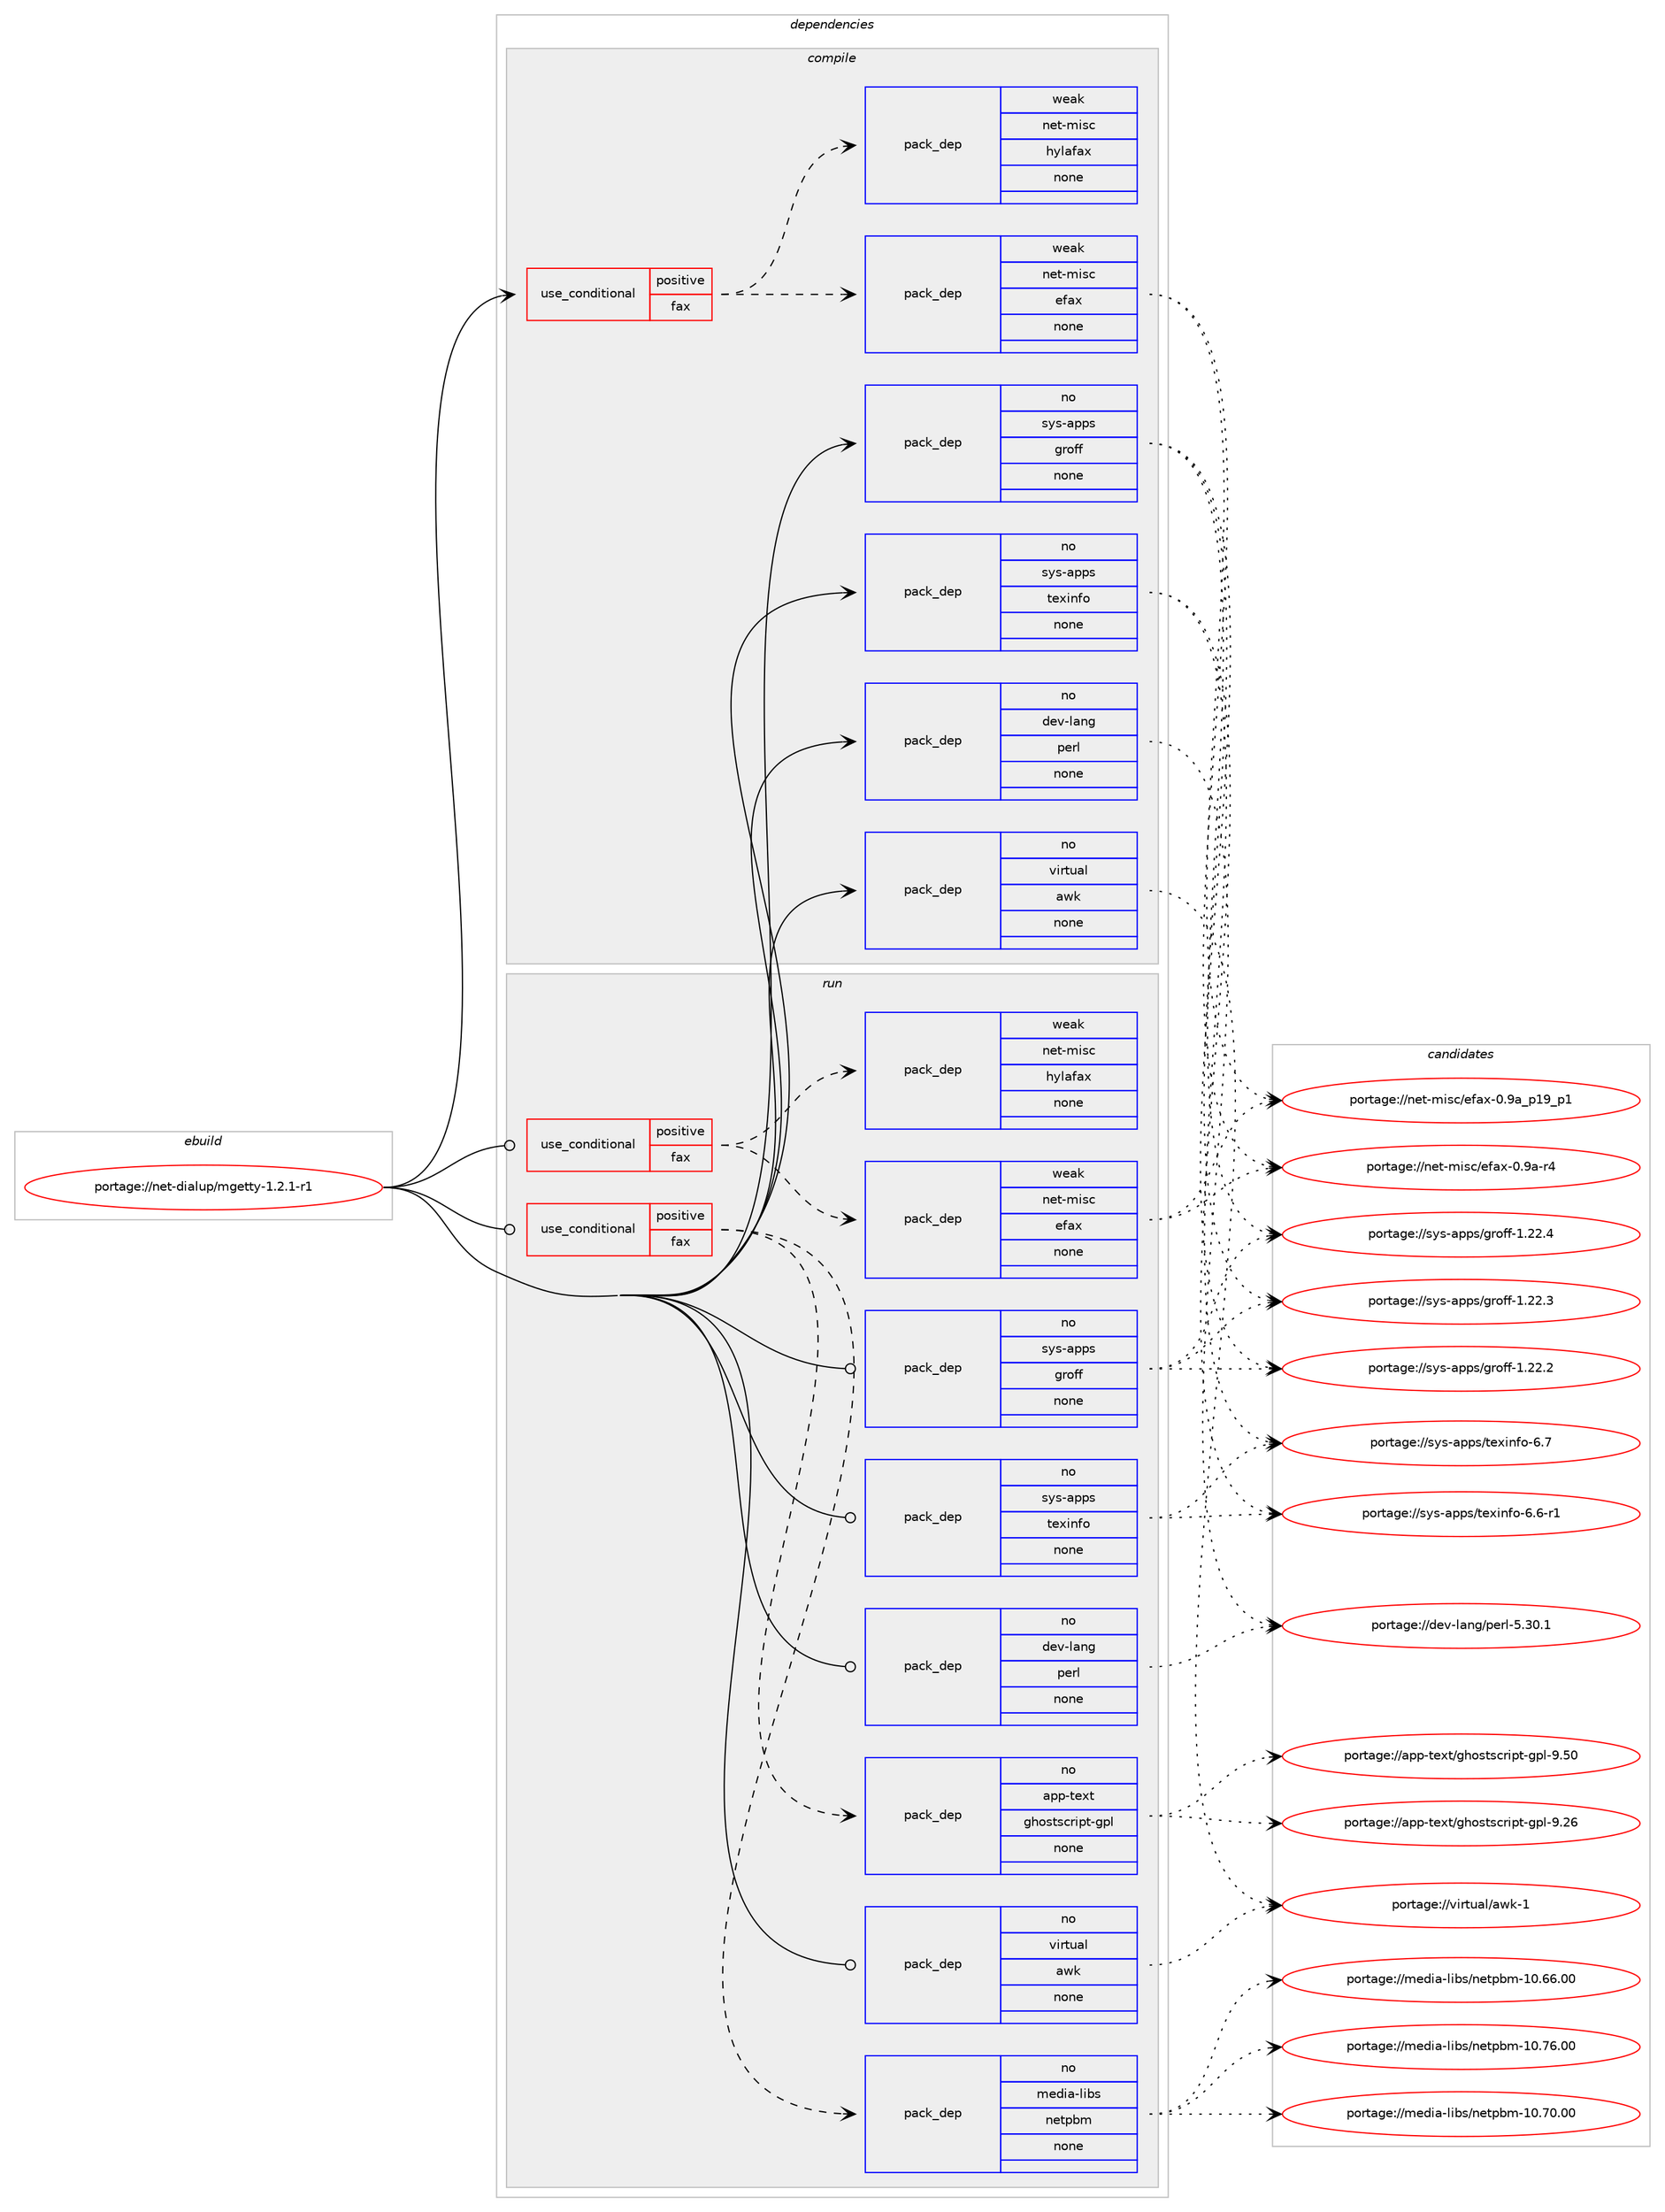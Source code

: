 digraph prolog {

# *************
# Graph options
# *************

newrank=true;
concentrate=true;
compound=true;
graph [rankdir=LR,fontname=Helvetica,fontsize=10,ranksep=1.5];#, ranksep=2.5, nodesep=0.2];
edge  [arrowhead=vee];
node  [fontname=Helvetica,fontsize=10];

# **********
# The ebuild
# **********

subgraph cluster_leftcol {
color=gray;
rank=same;
label=<<i>ebuild</i>>;
id [label="portage://net-dialup/mgetty-1.2.1-r1", color=red, width=4, href="../net-dialup/mgetty-1.2.1-r1.svg"];
}

# ****************
# The dependencies
# ****************

subgraph cluster_midcol {
color=gray;
label=<<i>dependencies</i>>;
subgraph cluster_compile {
fillcolor="#eeeeee";
style=filled;
label=<<i>compile</i>>;
subgraph cond30118 {
dependency136862 [label=<<TABLE BORDER="0" CELLBORDER="1" CELLSPACING="0" CELLPADDING="4"><TR><TD ROWSPAN="3" CELLPADDING="10">use_conditional</TD></TR><TR><TD>positive</TD></TR><TR><TD>fax</TD></TR></TABLE>>, shape=none, color=red];
subgraph pack104424 {
dependency136863 [label=<<TABLE BORDER="0" CELLBORDER="1" CELLSPACING="0" CELLPADDING="4" WIDTH="220"><TR><TD ROWSPAN="6" CELLPADDING="30">pack_dep</TD></TR><TR><TD WIDTH="110">weak</TD></TR><TR><TD>net-misc</TD></TR><TR><TD>efax</TD></TR><TR><TD>none</TD></TR><TR><TD></TD></TR></TABLE>>, shape=none, color=blue];
}
dependency136862:e -> dependency136863:w [weight=20,style="dashed",arrowhead="vee"];
subgraph pack104425 {
dependency136864 [label=<<TABLE BORDER="0" CELLBORDER="1" CELLSPACING="0" CELLPADDING="4" WIDTH="220"><TR><TD ROWSPAN="6" CELLPADDING="30">pack_dep</TD></TR><TR><TD WIDTH="110">weak</TD></TR><TR><TD>net-misc</TD></TR><TR><TD>hylafax</TD></TR><TR><TD>none</TD></TR><TR><TD></TD></TR></TABLE>>, shape=none, color=blue];
}
dependency136862:e -> dependency136864:w [weight=20,style="dashed",arrowhead="vee"];
}
id:e -> dependency136862:w [weight=20,style="solid",arrowhead="vee"];
subgraph pack104426 {
dependency136865 [label=<<TABLE BORDER="0" CELLBORDER="1" CELLSPACING="0" CELLPADDING="4" WIDTH="220"><TR><TD ROWSPAN="6" CELLPADDING="30">pack_dep</TD></TR><TR><TD WIDTH="110">no</TD></TR><TR><TD>dev-lang</TD></TR><TR><TD>perl</TD></TR><TR><TD>none</TD></TR><TR><TD></TD></TR></TABLE>>, shape=none, color=blue];
}
id:e -> dependency136865:w [weight=20,style="solid",arrowhead="vee"];
subgraph pack104427 {
dependency136866 [label=<<TABLE BORDER="0" CELLBORDER="1" CELLSPACING="0" CELLPADDING="4" WIDTH="220"><TR><TD ROWSPAN="6" CELLPADDING="30">pack_dep</TD></TR><TR><TD WIDTH="110">no</TD></TR><TR><TD>sys-apps</TD></TR><TR><TD>groff</TD></TR><TR><TD>none</TD></TR><TR><TD></TD></TR></TABLE>>, shape=none, color=blue];
}
id:e -> dependency136866:w [weight=20,style="solid",arrowhead="vee"];
subgraph pack104428 {
dependency136867 [label=<<TABLE BORDER="0" CELLBORDER="1" CELLSPACING="0" CELLPADDING="4" WIDTH="220"><TR><TD ROWSPAN="6" CELLPADDING="30">pack_dep</TD></TR><TR><TD WIDTH="110">no</TD></TR><TR><TD>sys-apps</TD></TR><TR><TD>texinfo</TD></TR><TR><TD>none</TD></TR><TR><TD></TD></TR></TABLE>>, shape=none, color=blue];
}
id:e -> dependency136867:w [weight=20,style="solid",arrowhead="vee"];
subgraph pack104429 {
dependency136868 [label=<<TABLE BORDER="0" CELLBORDER="1" CELLSPACING="0" CELLPADDING="4" WIDTH="220"><TR><TD ROWSPAN="6" CELLPADDING="30">pack_dep</TD></TR><TR><TD WIDTH="110">no</TD></TR><TR><TD>virtual</TD></TR><TR><TD>awk</TD></TR><TR><TD>none</TD></TR><TR><TD></TD></TR></TABLE>>, shape=none, color=blue];
}
id:e -> dependency136868:w [weight=20,style="solid",arrowhead="vee"];
}
subgraph cluster_compileandrun {
fillcolor="#eeeeee";
style=filled;
label=<<i>compile and run</i>>;
}
subgraph cluster_run {
fillcolor="#eeeeee";
style=filled;
label=<<i>run</i>>;
subgraph cond30119 {
dependency136869 [label=<<TABLE BORDER="0" CELLBORDER="1" CELLSPACING="0" CELLPADDING="4"><TR><TD ROWSPAN="3" CELLPADDING="10">use_conditional</TD></TR><TR><TD>positive</TD></TR><TR><TD>fax</TD></TR></TABLE>>, shape=none, color=red];
subgraph pack104430 {
dependency136870 [label=<<TABLE BORDER="0" CELLBORDER="1" CELLSPACING="0" CELLPADDING="4" WIDTH="220"><TR><TD ROWSPAN="6" CELLPADDING="30">pack_dep</TD></TR><TR><TD WIDTH="110">no</TD></TR><TR><TD>media-libs</TD></TR><TR><TD>netpbm</TD></TR><TR><TD>none</TD></TR><TR><TD></TD></TR></TABLE>>, shape=none, color=blue];
}
dependency136869:e -> dependency136870:w [weight=20,style="dashed",arrowhead="vee"];
subgraph pack104431 {
dependency136871 [label=<<TABLE BORDER="0" CELLBORDER="1" CELLSPACING="0" CELLPADDING="4" WIDTH="220"><TR><TD ROWSPAN="6" CELLPADDING="30">pack_dep</TD></TR><TR><TD WIDTH="110">no</TD></TR><TR><TD>app-text</TD></TR><TR><TD>ghostscript-gpl</TD></TR><TR><TD>none</TD></TR><TR><TD></TD></TR></TABLE>>, shape=none, color=blue];
}
dependency136869:e -> dependency136871:w [weight=20,style="dashed",arrowhead="vee"];
}
id:e -> dependency136869:w [weight=20,style="solid",arrowhead="odot"];
subgraph cond30120 {
dependency136872 [label=<<TABLE BORDER="0" CELLBORDER="1" CELLSPACING="0" CELLPADDING="4"><TR><TD ROWSPAN="3" CELLPADDING="10">use_conditional</TD></TR><TR><TD>positive</TD></TR><TR><TD>fax</TD></TR></TABLE>>, shape=none, color=red];
subgraph pack104432 {
dependency136873 [label=<<TABLE BORDER="0" CELLBORDER="1" CELLSPACING="0" CELLPADDING="4" WIDTH="220"><TR><TD ROWSPAN="6" CELLPADDING="30">pack_dep</TD></TR><TR><TD WIDTH="110">weak</TD></TR><TR><TD>net-misc</TD></TR><TR><TD>efax</TD></TR><TR><TD>none</TD></TR><TR><TD></TD></TR></TABLE>>, shape=none, color=blue];
}
dependency136872:e -> dependency136873:w [weight=20,style="dashed",arrowhead="vee"];
subgraph pack104433 {
dependency136874 [label=<<TABLE BORDER="0" CELLBORDER="1" CELLSPACING="0" CELLPADDING="4" WIDTH="220"><TR><TD ROWSPAN="6" CELLPADDING="30">pack_dep</TD></TR><TR><TD WIDTH="110">weak</TD></TR><TR><TD>net-misc</TD></TR><TR><TD>hylafax</TD></TR><TR><TD>none</TD></TR><TR><TD></TD></TR></TABLE>>, shape=none, color=blue];
}
dependency136872:e -> dependency136874:w [weight=20,style="dashed",arrowhead="vee"];
}
id:e -> dependency136872:w [weight=20,style="solid",arrowhead="odot"];
subgraph pack104434 {
dependency136875 [label=<<TABLE BORDER="0" CELLBORDER="1" CELLSPACING="0" CELLPADDING="4" WIDTH="220"><TR><TD ROWSPAN="6" CELLPADDING="30">pack_dep</TD></TR><TR><TD WIDTH="110">no</TD></TR><TR><TD>dev-lang</TD></TR><TR><TD>perl</TD></TR><TR><TD>none</TD></TR><TR><TD></TD></TR></TABLE>>, shape=none, color=blue];
}
id:e -> dependency136875:w [weight=20,style="solid",arrowhead="odot"];
subgraph pack104435 {
dependency136876 [label=<<TABLE BORDER="0" CELLBORDER="1" CELLSPACING="0" CELLPADDING="4" WIDTH="220"><TR><TD ROWSPAN="6" CELLPADDING="30">pack_dep</TD></TR><TR><TD WIDTH="110">no</TD></TR><TR><TD>sys-apps</TD></TR><TR><TD>groff</TD></TR><TR><TD>none</TD></TR><TR><TD></TD></TR></TABLE>>, shape=none, color=blue];
}
id:e -> dependency136876:w [weight=20,style="solid",arrowhead="odot"];
subgraph pack104436 {
dependency136877 [label=<<TABLE BORDER="0" CELLBORDER="1" CELLSPACING="0" CELLPADDING="4" WIDTH="220"><TR><TD ROWSPAN="6" CELLPADDING="30">pack_dep</TD></TR><TR><TD WIDTH="110">no</TD></TR><TR><TD>sys-apps</TD></TR><TR><TD>texinfo</TD></TR><TR><TD>none</TD></TR><TR><TD></TD></TR></TABLE>>, shape=none, color=blue];
}
id:e -> dependency136877:w [weight=20,style="solid",arrowhead="odot"];
subgraph pack104437 {
dependency136878 [label=<<TABLE BORDER="0" CELLBORDER="1" CELLSPACING="0" CELLPADDING="4" WIDTH="220"><TR><TD ROWSPAN="6" CELLPADDING="30">pack_dep</TD></TR><TR><TD WIDTH="110">no</TD></TR><TR><TD>virtual</TD></TR><TR><TD>awk</TD></TR><TR><TD>none</TD></TR><TR><TD></TD></TR></TABLE>>, shape=none, color=blue];
}
id:e -> dependency136878:w [weight=20,style="solid",arrowhead="odot"];
}
}

# **************
# The candidates
# **************

subgraph cluster_choices {
rank=same;
color=gray;
label=<<i>candidates</i>>;

subgraph choice104424 {
color=black;
nodesep=1;
choice1101011164510910511599471011029712045484657979511249579511249 [label="portage://net-misc/efax-0.9a_p19_p1", color=red, width=4,href="../net-misc/efax-0.9a_p19_p1.svg"];
choice1101011164510910511599471011029712045484657974511452 [label="portage://net-misc/efax-0.9a-r4", color=red, width=4,href="../net-misc/efax-0.9a-r4.svg"];
dependency136863:e -> choice1101011164510910511599471011029712045484657979511249579511249:w [style=dotted,weight="100"];
dependency136863:e -> choice1101011164510910511599471011029712045484657974511452:w [style=dotted,weight="100"];
}
subgraph choice104425 {
color=black;
nodesep=1;
}
subgraph choice104426 {
color=black;
nodesep=1;
choice10010111845108971101034711210111410845534651484649 [label="portage://dev-lang/perl-5.30.1", color=red, width=4,href="../dev-lang/perl-5.30.1.svg"];
dependency136865:e -> choice10010111845108971101034711210111410845534651484649:w [style=dotted,weight="100"];
}
subgraph choice104427 {
color=black;
nodesep=1;
choice11512111545971121121154710311411110210245494650504652 [label="portage://sys-apps/groff-1.22.4", color=red, width=4,href="../sys-apps/groff-1.22.4.svg"];
choice11512111545971121121154710311411110210245494650504651 [label="portage://sys-apps/groff-1.22.3", color=red, width=4,href="../sys-apps/groff-1.22.3.svg"];
choice11512111545971121121154710311411110210245494650504650 [label="portage://sys-apps/groff-1.22.2", color=red, width=4,href="../sys-apps/groff-1.22.2.svg"];
dependency136866:e -> choice11512111545971121121154710311411110210245494650504652:w [style=dotted,weight="100"];
dependency136866:e -> choice11512111545971121121154710311411110210245494650504651:w [style=dotted,weight="100"];
dependency136866:e -> choice11512111545971121121154710311411110210245494650504650:w [style=dotted,weight="100"];
}
subgraph choice104428 {
color=black;
nodesep=1;
choice11512111545971121121154711610112010511010211145544655 [label="portage://sys-apps/texinfo-6.7", color=red, width=4,href="../sys-apps/texinfo-6.7.svg"];
choice115121115459711211211547116101120105110102111455446544511449 [label="portage://sys-apps/texinfo-6.6-r1", color=red, width=4,href="../sys-apps/texinfo-6.6-r1.svg"];
dependency136867:e -> choice11512111545971121121154711610112010511010211145544655:w [style=dotted,weight="100"];
dependency136867:e -> choice115121115459711211211547116101120105110102111455446544511449:w [style=dotted,weight="100"];
}
subgraph choice104429 {
color=black;
nodesep=1;
choice1181051141161179710847971191074549 [label="portage://virtual/awk-1", color=red, width=4,href="../virtual/awk-1.svg"];
dependency136868:e -> choice1181051141161179710847971191074549:w [style=dotted,weight="100"];
}
subgraph choice104430 {
color=black;
nodesep=1;
choice1091011001059745108105981154711010111611298109454948465554464848 [label="portage://media-libs/netpbm-10.76.00", color=red, width=4,href="../media-libs/netpbm-10.76.00.svg"];
choice1091011001059745108105981154711010111611298109454948465548464848 [label="portage://media-libs/netpbm-10.70.00", color=red, width=4,href="../media-libs/netpbm-10.70.00.svg"];
choice1091011001059745108105981154711010111611298109454948465454464848 [label="portage://media-libs/netpbm-10.66.00", color=red, width=4,href="../media-libs/netpbm-10.66.00.svg"];
dependency136870:e -> choice1091011001059745108105981154711010111611298109454948465554464848:w [style=dotted,weight="100"];
dependency136870:e -> choice1091011001059745108105981154711010111611298109454948465548464848:w [style=dotted,weight="100"];
dependency136870:e -> choice1091011001059745108105981154711010111611298109454948465454464848:w [style=dotted,weight="100"];
}
subgraph choice104431 {
color=black;
nodesep=1;
choice97112112451161011201164710310411111511611599114105112116451031121084557465348 [label="portage://app-text/ghostscript-gpl-9.50", color=red, width=4,href="../app-text/ghostscript-gpl-9.50.svg"];
choice97112112451161011201164710310411111511611599114105112116451031121084557465054 [label="portage://app-text/ghostscript-gpl-9.26", color=red, width=4,href="../app-text/ghostscript-gpl-9.26.svg"];
dependency136871:e -> choice97112112451161011201164710310411111511611599114105112116451031121084557465348:w [style=dotted,weight="100"];
dependency136871:e -> choice97112112451161011201164710310411111511611599114105112116451031121084557465054:w [style=dotted,weight="100"];
}
subgraph choice104432 {
color=black;
nodesep=1;
choice1101011164510910511599471011029712045484657979511249579511249 [label="portage://net-misc/efax-0.9a_p19_p1", color=red, width=4,href="../net-misc/efax-0.9a_p19_p1.svg"];
choice1101011164510910511599471011029712045484657974511452 [label="portage://net-misc/efax-0.9a-r4", color=red, width=4,href="../net-misc/efax-0.9a-r4.svg"];
dependency136873:e -> choice1101011164510910511599471011029712045484657979511249579511249:w [style=dotted,weight="100"];
dependency136873:e -> choice1101011164510910511599471011029712045484657974511452:w [style=dotted,weight="100"];
}
subgraph choice104433 {
color=black;
nodesep=1;
}
subgraph choice104434 {
color=black;
nodesep=1;
choice10010111845108971101034711210111410845534651484649 [label="portage://dev-lang/perl-5.30.1", color=red, width=4,href="../dev-lang/perl-5.30.1.svg"];
dependency136875:e -> choice10010111845108971101034711210111410845534651484649:w [style=dotted,weight="100"];
}
subgraph choice104435 {
color=black;
nodesep=1;
choice11512111545971121121154710311411110210245494650504652 [label="portage://sys-apps/groff-1.22.4", color=red, width=4,href="../sys-apps/groff-1.22.4.svg"];
choice11512111545971121121154710311411110210245494650504651 [label="portage://sys-apps/groff-1.22.3", color=red, width=4,href="../sys-apps/groff-1.22.3.svg"];
choice11512111545971121121154710311411110210245494650504650 [label="portage://sys-apps/groff-1.22.2", color=red, width=4,href="../sys-apps/groff-1.22.2.svg"];
dependency136876:e -> choice11512111545971121121154710311411110210245494650504652:w [style=dotted,weight="100"];
dependency136876:e -> choice11512111545971121121154710311411110210245494650504651:w [style=dotted,weight="100"];
dependency136876:e -> choice11512111545971121121154710311411110210245494650504650:w [style=dotted,weight="100"];
}
subgraph choice104436 {
color=black;
nodesep=1;
choice11512111545971121121154711610112010511010211145544655 [label="portage://sys-apps/texinfo-6.7", color=red, width=4,href="../sys-apps/texinfo-6.7.svg"];
choice115121115459711211211547116101120105110102111455446544511449 [label="portage://sys-apps/texinfo-6.6-r1", color=red, width=4,href="../sys-apps/texinfo-6.6-r1.svg"];
dependency136877:e -> choice11512111545971121121154711610112010511010211145544655:w [style=dotted,weight="100"];
dependency136877:e -> choice115121115459711211211547116101120105110102111455446544511449:w [style=dotted,weight="100"];
}
subgraph choice104437 {
color=black;
nodesep=1;
choice1181051141161179710847971191074549 [label="portage://virtual/awk-1", color=red, width=4,href="../virtual/awk-1.svg"];
dependency136878:e -> choice1181051141161179710847971191074549:w [style=dotted,weight="100"];
}
}

}
